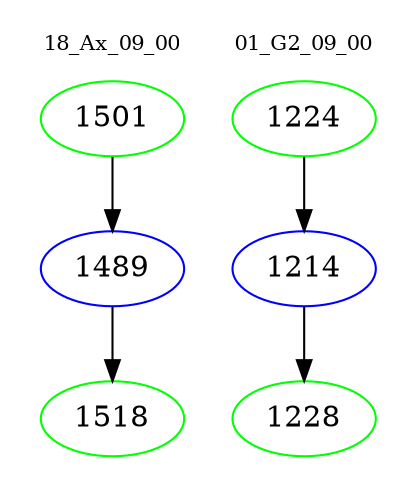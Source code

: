 digraph{
subgraph cluster_0 {
color = white
label = "18_Ax_09_00";
fontsize=10;
T0_1501 [label="1501", color="green"]
T0_1501 -> T0_1489 [color="black"]
T0_1489 [label="1489", color="blue"]
T0_1489 -> T0_1518 [color="black"]
T0_1518 [label="1518", color="green"]
}
subgraph cluster_1 {
color = white
label = "01_G2_09_00";
fontsize=10;
T1_1224 [label="1224", color="green"]
T1_1224 -> T1_1214 [color="black"]
T1_1214 [label="1214", color="blue"]
T1_1214 -> T1_1228 [color="black"]
T1_1228 [label="1228", color="green"]
}
}
